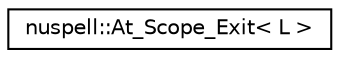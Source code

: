 digraph "Graphical Class Hierarchy"
{
 // LATEX_PDF_SIZE
  edge [fontname="Helvetica",fontsize="10",labelfontname="Helvetica",labelfontsize="10"];
  node [fontname="Helvetica",fontsize="10",shape=record];
  rankdir="LR";
  Node0 [label="nuspell::At_Scope_Exit\< L \>",height=0.2,width=0.4,color="black", fillcolor="white", style="filled",URL="$classnuspell_1_1_at___scope___exit.html",tooltip=" "];
}
